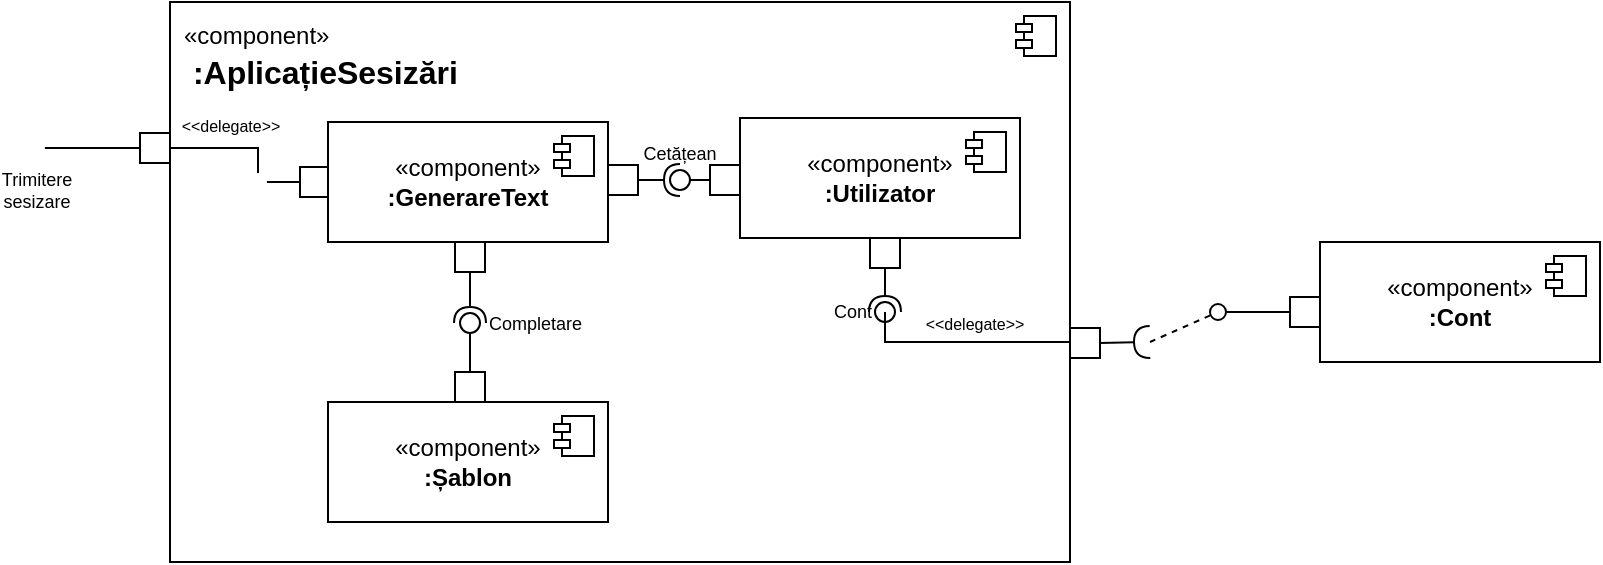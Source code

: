<mxfile version="22.1.2" type="device">
  <diagram id="vc8r_1XYBC7EFZj3Y8ex" name="Page-1">
    <mxGraphModel dx="675" dy="390" grid="1" gridSize="10" guides="1" tooltips="1" connect="1" arrows="1" fold="1" page="1" pageScale="1" pageWidth="1019" pageHeight="1320" math="0" shadow="0">
      <root>
        <mxCell id="0" />
        <mxCell id="1" parent="0" />
        <mxCell id="69H-5tDAyVResuFcrImD-39" value="" style="html=1;dropTarget=0;whiteSpace=wrap;fontSize=16;labelPosition=left;verticalLabelPosition=top;align=right;verticalAlign=bottom;spacingLeft=0;spacingRight=-120;spacingTop=0;spacingBottom=-50;" parent="1" vertex="1">
          <mxGeometry x="171" y="120" width="450" height="280" as="geometry" />
        </mxCell>
        <mxCell id="69H-5tDAyVResuFcrImD-40" value="" style="shape=module;jettyWidth=8;jettyHeight=4;fontSize=16;" parent="69H-5tDAyVResuFcrImD-39" vertex="1">
          <mxGeometry x="1" width="20" height="20" relative="1" as="geometry">
            <mxPoint x="-27" y="7" as="offset" />
          </mxGeometry>
        </mxCell>
        <mxCell id="s3TwL0lOHZJc88dg1orS-14" style="edgeStyle=orthogonalEdgeStyle;rounded=0;orthogonalLoop=1;jettySize=auto;html=1;labelBackgroundColor=none;endArrow=none;endFill=0;" parent="1" source="s3TwL0lOHZJc88dg1orS-42" target="s3TwL0lOHZJc88dg1orS-6" edge="1">
          <mxGeometry relative="1" as="geometry">
            <Array as="points">
              <mxPoint x="215" y="193" />
            </Array>
          </mxGeometry>
        </mxCell>
        <mxCell id="SlhrcKaOC55NuVIMiiT8-1" value="&amp;lt;&amp;lt;delegate&amp;gt;&amp;gt;" style="edgeLabel;html=1;align=center;verticalAlign=bottom;resizable=0;points=[];fontSize=8;labelPosition=center;verticalLabelPosition=top;" parent="s3TwL0lOHZJc88dg1orS-14" vertex="1" connectable="0">
          <mxGeometry x="-0.053" y="1" relative="1" as="geometry">
            <mxPoint y="-5" as="offset" />
          </mxGeometry>
        </mxCell>
        <mxCell id="69H-5tDAyVResuFcrImD-14" value="«component»&lt;br style=&quot;font-size: 12px;&quot;&gt;&lt;b style=&quot;font-size: 12px;&quot;&gt;:Cont&lt;/b&gt;" style="html=1;dropTarget=0;whiteSpace=wrap;fontSize=12;" parent="1" vertex="1">
          <mxGeometry x="746" y="240" width="140" height="60" as="geometry" />
        </mxCell>
        <mxCell id="69H-5tDAyVResuFcrImD-15" value="" style="shape=module;jettyWidth=8;jettyHeight=4;fontSize=16;" parent="69H-5tDAyVResuFcrImD-14" vertex="1">
          <mxGeometry x="1" width="20" height="20" relative="1" as="geometry">
            <mxPoint x="-27" y="7" as="offset" />
          </mxGeometry>
        </mxCell>
        <mxCell id="s3TwL0lOHZJc88dg1orS-18" value="" style="html=1;rounded=0;" parent="1" vertex="1">
          <mxGeometry x="731" y="267.5" width="15" height="15" as="geometry" />
        </mxCell>
        <mxCell id="s3TwL0lOHZJc88dg1orS-19" value="" style="endArrow=none;html=1;rounded=0;align=center;verticalAlign=top;endFill=0;labelBackgroundColor=none;endSize=2;fontSize=9;" parent="1" source="s3TwL0lOHZJc88dg1orS-18" target="69H-5tDAyVResuFcrImD-37" edge="1">
          <mxGeometry relative="1" as="geometry">
            <mxPoint x="691" y="160" as="targetPoint" />
          </mxGeometry>
        </mxCell>
        <mxCell id="s3TwL0lOHZJc88dg1orS-36" value="" style="html=1;rounded=0;" parent="1" vertex="1">
          <mxGeometry x="390" y="201.5" width="15" height="15" as="geometry" />
        </mxCell>
        <mxCell id="s3TwL0lOHZJc88dg1orS-39" value="" style="html=1;rounded=0;" parent="1" vertex="1">
          <mxGeometry x="236" y="202.5" width="15" height="15" as="geometry" />
        </mxCell>
        <mxCell id="s3TwL0lOHZJc88dg1orS-40" value="" style="endArrow=none;html=1;rounded=0;align=center;verticalAlign=top;endFill=0;labelBackgroundColor=none;endSize=2;" parent="1" source="s3TwL0lOHZJc88dg1orS-39" target="s3TwL0lOHZJc88dg1orS-42" edge="1">
          <mxGeometry relative="1" as="geometry" />
        </mxCell>
        <mxCell id="s3TwL0lOHZJc88dg1orS-42" value="" style="ellipse;html=1;fontSize=9;align=center;fillColor=none;points=[];aspect=fixed;resizable=0;verticalAlign=top;labelPosition=center;verticalLabelPosition=bottom;flipH=1;strokeColor=#FFFFFF;" parent="1" vertex="1">
          <mxGeometry x="211" y="206" width="8" height="8" as="geometry" />
        </mxCell>
        <mxCell id="s3TwL0lOHZJc88dg1orS-43" value="" style="html=1;rounded=0;aspect=fixed;" parent="1" vertex="1">
          <mxGeometry x="313.5" y="240" width="15" height="15" as="geometry" />
        </mxCell>
        <mxCell id="s3TwL0lOHZJc88dg1orS-22" value="" style="html=1;rounded=0;" parent="1" vertex="1">
          <mxGeometry x="441" y="201.5" width="15" height="15" as="geometry" />
        </mxCell>
        <mxCell id="s3TwL0lOHZJc88dg1orS-30" value="" style="html=1;rounded=0;aspect=fixed;" parent="1" vertex="1">
          <mxGeometry x="521" y="238" width="15" height="15" as="geometry" />
        </mxCell>
        <mxCell id="s3TwL0lOHZJc88dg1orS-47" value="" style="html=1;rounded=0;" parent="1" vertex="1">
          <mxGeometry x="313.5" y="305" width="15" height="15" as="geometry" />
        </mxCell>
        <mxCell id="69H-5tDAyVResuFcrImD-25" value="" style="rounded=0;orthogonalLoop=1;jettySize=auto;html=1;endArrow=halfCircle;endFill=0;endSize=6;strokeWidth=1;sketch=0;fontSize=12;curved=1;exitX=1;exitY=0.5;exitDx=0;exitDy=0;" parent="1" source="s3TwL0lOHZJc88dg1orS-36" target="69H-5tDAyVResuFcrImD-27" edge="1">
          <mxGeometry relative="1" as="geometry">
            <mxPoint x="571" y="305" as="sourcePoint" />
          </mxGeometry>
        </mxCell>
        <mxCell id="69H-5tDAyVResuFcrImD-26" value="" style="rounded=0;orthogonalLoop=1;jettySize=auto;html=1;endArrow=oval;endFill=0;sketch=0;sourcePerimeterSpacing=0;targetPerimeterSpacing=0;endSize=10;fontSize=12;curved=1;exitX=0;exitY=0.5;exitDx=0;exitDy=0;" parent="1" source="s3TwL0lOHZJc88dg1orS-22" target="69H-5tDAyVResuFcrImD-27" edge="1">
          <mxGeometry relative="1" as="geometry">
            <mxPoint x="531" y="305" as="sourcePoint" />
          </mxGeometry>
        </mxCell>
        <mxCell id="69H-5tDAyVResuFcrImD-28" value="" style="rounded=0;orthogonalLoop=1;jettySize=auto;html=1;endArrow=halfCircle;endFill=0;endSize=6;strokeWidth=1;sketch=0;fontSize=12;curved=1;exitX=0.5;exitY=1;exitDx=0;exitDy=0;" parent="1" source="s3TwL0lOHZJc88dg1orS-43" target="69H-5tDAyVResuFcrImD-30" edge="1">
          <mxGeometry relative="1" as="geometry">
            <mxPoint x="571" y="305" as="sourcePoint" />
          </mxGeometry>
        </mxCell>
        <mxCell id="69H-5tDAyVResuFcrImD-29" value="" style="rounded=0;orthogonalLoop=1;jettySize=auto;html=1;endArrow=oval;endFill=0;sketch=0;sourcePerimeterSpacing=0;targetPerimeterSpacing=0;endSize=10;fontSize=12;curved=1;exitX=0.5;exitY=0;exitDx=0;exitDy=0;" parent="1" source="s3TwL0lOHZJc88dg1orS-47" target="69H-5tDAyVResuFcrImD-30" edge="1">
          <mxGeometry relative="1" as="geometry">
            <mxPoint x="531" y="305" as="sourcePoint" />
          </mxGeometry>
        </mxCell>
        <mxCell id="69H-5tDAyVResuFcrImD-31" value="" style="rounded=0;orthogonalLoop=1;jettySize=auto;html=1;endArrow=halfCircle;endFill=0;endSize=6;strokeWidth=1;sketch=0;fontSize=12;curved=1;exitX=0.5;exitY=1;exitDx=0;exitDy=0;" parent="1" source="s3TwL0lOHZJc88dg1orS-30" target="69H-5tDAyVResuFcrImD-32" edge="1">
          <mxGeometry relative="1" as="geometry">
            <mxPoint x="566" y="305" as="sourcePoint" />
          </mxGeometry>
        </mxCell>
        <mxCell id="s3TwL0lOHZJc88dg1orS-3" value="" style="html=1;rounded=0;aspect=fixed;" parent="1" vertex="1">
          <mxGeometry x="621" y="283" width="15" height="15" as="geometry" />
        </mxCell>
        <mxCell id="s3TwL0lOHZJc88dg1orS-6" value="" style="html=1;rounded=0;" parent="1" vertex="1">
          <mxGeometry x="156" y="185.5" width="15" height="15" as="geometry" />
        </mxCell>
        <mxCell id="s3TwL0lOHZJc88dg1orS-7" value="" style="endArrow=none;html=1;rounded=0;align=center;verticalAlign=top;endFill=0;labelBackgroundColor=none;endSize=2;" parent="1" source="s3TwL0lOHZJc88dg1orS-6" target="s3TwL0lOHZJc88dg1orS-9" edge="1">
          <mxGeometry relative="1" as="geometry" />
        </mxCell>
        <mxCell id="s3TwL0lOHZJc88dg1orS-9" value="Trimitere&lt;br&gt;sesizare" style="ellipse;html=1;fontSize=9;align=center;fillColor=default;points=[];aspect=fixed;resizable=0;verticalAlign=top;labelPosition=center;verticalLabelPosition=bottom;flipH=1;strokeColor=#FFFFFF;" parent="1" vertex="1">
          <mxGeometry x="100" y="189" width="8" height="8" as="geometry" />
        </mxCell>
        <mxCell id="69H-5tDAyVResuFcrImD-20" value="«component»&lt;br style=&quot;font-size: 12px;&quot;&gt;&lt;b style=&quot;font-size: 12px;&quot;&gt;:Șablon&lt;/b&gt;" style="html=1;dropTarget=0;whiteSpace=wrap;fontSize=12;" parent="1" vertex="1">
          <mxGeometry x="250" y="320" width="140" height="60" as="geometry" />
        </mxCell>
        <mxCell id="69H-5tDAyVResuFcrImD-21" value="" style="shape=module;jettyWidth=8;jettyHeight=4;fontSize=16;" parent="69H-5tDAyVResuFcrImD-20" vertex="1">
          <mxGeometry x="1" width="20" height="20" relative="1" as="geometry">
            <mxPoint x="-27" y="7" as="offset" />
          </mxGeometry>
        </mxCell>
        <mxCell id="69H-5tDAyVResuFcrImD-10" value="«component»&lt;br style=&quot;font-size: 12px;&quot;&gt;&lt;b style=&quot;font-size: 12px;&quot;&gt;:Utilizator&lt;/b&gt;" style="html=1;dropTarget=0;whiteSpace=wrap;fontSize=12;" parent="1" vertex="1">
          <mxGeometry x="456" y="178" width="140" height="60" as="geometry" />
        </mxCell>
        <mxCell id="69H-5tDAyVResuFcrImD-11" value="" style="shape=module;jettyWidth=8;jettyHeight=4;fontSize=16;" parent="69H-5tDAyVResuFcrImD-10" vertex="1">
          <mxGeometry x="1" width="20" height="20" relative="1" as="geometry">
            <mxPoint x="-27" y="7" as="offset" />
          </mxGeometry>
        </mxCell>
        <mxCell id="69H-5tDAyVResuFcrImD-22" value="«component»&lt;br style=&quot;font-size: 12px;&quot;&gt;&lt;b style=&quot;font-size: 12px;&quot;&gt;:GenerareText&lt;/b&gt;" style="html=1;dropTarget=0;whiteSpace=wrap;fontSize=12;" parent="1" vertex="1">
          <mxGeometry x="250" y="180" width="140" height="60" as="geometry" />
        </mxCell>
        <mxCell id="69H-5tDAyVResuFcrImD-23" value="" style="shape=module;jettyWidth=8;jettyHeight=4;fontSize=16;" parent="69H-5tDAyVResuFcrImD-22" vertex="1">
          <mxGeometry x="1" width="20" height="20" relative="1" as="geometry">
            <mxPoint x="-27" y="7" as="offset" />
          </mxGeometry>
        </mxCell>
        <mxCell id="69H-5tDAyVResuFcrImD-27" value="Cetățean" style="ellipse;whiteSpace=wrap;html=1;align=center;aspect=fixed;fillColor=none;strokeColor=none;resizable=0;perimeter=centerPerimeter;rotatable=0;allowArrows=0;points=[];outlineConnect=1;fontSize=9;labelPosition=center;verticalLabelPosition=top;verticalAlign=bottom;" parent="1" vertex="1">
          <mxGeometry x="421" y="204" width="10" height="10" as="geometry" />
        </mxCell>
        <mxCell id="69H-5tDAyVResuFcrImD-30" value="&amp;nbsp;Completare" style="ellipse;whiteSpace=wrap;html=1;align=left;aspect=fixed;fillColor=none;strokeColor=none;resizable=0;perimeter=centerPerimeter;rotatable=0;allowArrows=0;points=[];outlineConnect=1;fontSize=9;labelPosition=right;verticalLabelPosition=middle;verticalAlign=middle;" parent="1" vertex="1">
          <mxGeometry x="316" y="275.5" width="10" height="10" as="geometry" />
        </mxCell>
        <mxCell id="69H-5tDAyVResuFcrImD-32" value="Cont" style="ellipse;whiteSpace=wrap;html=1;align=right;aspect=fixed;fillColor=none;strokeColor=default;resizable=0;perimeter=centerPerimeter;rotatable=0;allowArrows=0;points=[];outlineConnect=1;fontSize=9;labelPosition=left;verticalLabelPosition=middle;verticalAlign=middle;" parent="1" vertex="1">
          <mxGeometry x="523.5" y="270" width="10" height="10" as="geometry" />
        </mxCell>
        <mxCell id="s3TwL0lOHZJc88dg1orS-12" value="&lt;span style=&quot;caret-color: rgb(0, 0, 0); color: rgb(0, 0, 0); font-family: Helvetica; font-size: 8px; font-style: normal; font-variant-caps: normal; font-weight: 400; letter-spacing: normal; text-align: center; text-indent: 0px; text-transform: none; word-spacing: 0px; -webkit-text-stroke-width: 0px; background-color: rgb(255, 255, 255); text-decoration: none; float: none; display: inline !important;&quot;&gt;&amp;lt;&amp;lt;delegate&amp;gt;&amp;gt;&lt;/span&gt;" style="edgeStyle=orthogonalEdgeStyle;rounded=0;orthogonalLoop=1;jettySize=auto;html=1;labelBackgroundColor=none;endArrow=none;endFill=0;exitX=0.45;exitY=1;exitDx=0;exitDy=0;exitPerimeter=0;" parent="1" source="69H-5tDAyVResuFcrImD-32" target="s3TwL0lOHZJc88dg1orS-3" edge="1">
          <mxGeometry x="0.08" y="10" relative="1" as="geometry">
            <mxPoint x="741" y="230" as="targetPoint" />
            <Array as="points">
              <mxPoint x="529" y="290" />
            </Array>
            <mxPoint x="531" y="550" as="sourcePoint" />
            <mxPoint x="1" as="offset" />
          </mxGeometry>
        </mxCell>
        <mxCell id="69H-5tDAyVResuFcrImD-35" value="" style="rounded=0;orthogonalLoop=1;jettySize=auto;html=1;endArrow=halfCircle;endFill=0;endSize=6;strokeWidth=1;sketch=0;fontSize=12;curved=1;exitX=1;exitY=0.5;exitDx=0;exitDy=0;" parent="1" source="s3TwL0lOHZJc88dg1orS-3" edge="1">
          <mxGeometry relative="1" as="geometry">
            <mxPoint x="566" y="305" as="sourcePoint" />
            <mxPoint x="661" y="290" as="targetPoint" />
          </mxGeometry>
        </mxCell>
        <mxCell id="69H-5tDAyVResuFcrImD-36" value="" style="ellipse;whiteSpace=wrap;html=1;align=center;aspect=fixed;fillColor=none;strokeColor=none;resizable=0;perimeter=centerPerimeter;rotatable=0;allowArrows=0;points=[];outlineConnect=1;fontSize=16;" parent="1" vertex="1">
          <mxGeometry x="541" y="300" width="10" height="10" as="geometry" />
        </mxCell>
        <mxCell id="69H-5tDAyVResuFcrImD-38" style="edgeStyle=none;curved=1;rounded=0;orthogonalLoop=1;jettySize=auto;html=1;fontSize=12;startSize=8;endSize=8;endArrow=none;endFill=0;dashed=1;" parent="1" target="69H-5tDAyVResuFcrImD-37" edge="1">
          <mxGeometry relative="1" as="geometry">
            <mxPoint x="661" y="290" as="sourcePoint" />
          </mxGeometry>
        </mxCell>
        <mxCell id="69H-5tDAyVResuFcrImD-37" value="" style="ellipse;html=1;fontSize=11;align=center;fillColor=none;points=[];aspect=fixed;resizable=0;verticalAlign=bottom;labelPosition=center;verticalLabelPosition=top;flipH=1;" parent="1" vertex="1">
          <mxGeometry x="691" y="271" width="8" height="8" as="geometry" />
        </mxCell>
        <mxCell id="69H-5tDAyVResuFcrImD-42" value="" style="ellipse;whiteSpace=wrap;html=1;align=center;aspect=fixed;fillColor=none;strokeColor=none;resizable=0;perimeter=centerPerimeter;rotatable=0;allowArrows=0;points=[];outlineConnect=1;fontSize=16;" parent="1" vertex="1">
          <mxGeometry x="541" y="300" width="10" height="10" as="geometry" />
        </mxCell>
        <mxCell id="0MO13gwnGfnQ3ssDoy_Q-1" value="«component»&lt;b style=&quot;font-size: 16px;&quot;&gt;&amp;nbsp; &amp;nbsp;:AplicațieSesizări&lt;/b&gt;" style="text;html=1;strokeColor=none;fillColor=none;align=left;verticalAlign=middle;whiteSpace=wrap;rounded=0;" parent="1" vertex="1">
          <mxGeometry x="176" y="130" width="60" height="30" as="geometry" />
        </mxCell>
      </root>
    </mxGraphModel>
  </diagram>
</mxfile>
